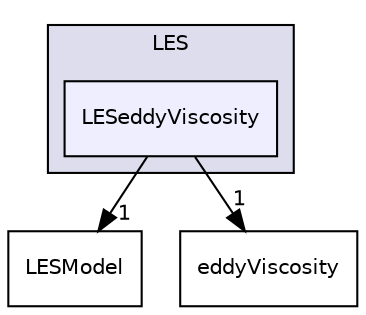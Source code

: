 digraph "src/TurbulenceModels/turbulenceModels/LES/LESeddyViscosity" {
  bgcolor=transparent;
  compound=true
  node [ fontsize="10", fontname="Helvetica"];
  edge [ labelfontsize="10", labelfontname="Helvetica"];
  subgraph clusterdir_9fc1e48ca755258281286cef4f8e0bec {
    graph [ bgcolor="#ddddee", pencolor="black", label="LES" fontname="Helvetica", fontsize="10", URL="dir_9fc1e48ca755258281286cef4f8e0bec.html"]
  dir_59a443f63c1732c08799bcf8a4fd11ae [shape=box, label="LESeddyViscosity", style="filled", fillcolor="#eeeeff", pencolor="black", URL="dir_59a443f63c1732c08799bcf8a4fd11ae.html"];
  }
  dir_94eb6700438052f81c716d2ea2d30c0a [shape=box label="LESModel" URL="dir_94eb6700438052f81c716d2ea2d30c0a.html"];
  dir_2ce9cd11231736fb615d4764f347b0fd [shape=box label="eddyViscosity" URL="dir_2ce9cd11231736fb615d4764f347b0fd.html"];
  dir_59a443f63c1732c08799bcf8a4fd11ae->dir_94eb6700438052f81c716d2ea2d30c0a [headlabel="1", labeldistance=1.5 headhref="dir_003150_003156.html"];
  dir_59a443f63c1732c08799bcf8a4fd11ae->dir_2ce9cd11231736fb615d4764f347b0fd [headlabel="1", labeldistance=1.5 headhref="dir_003150_003136.html"];
}
